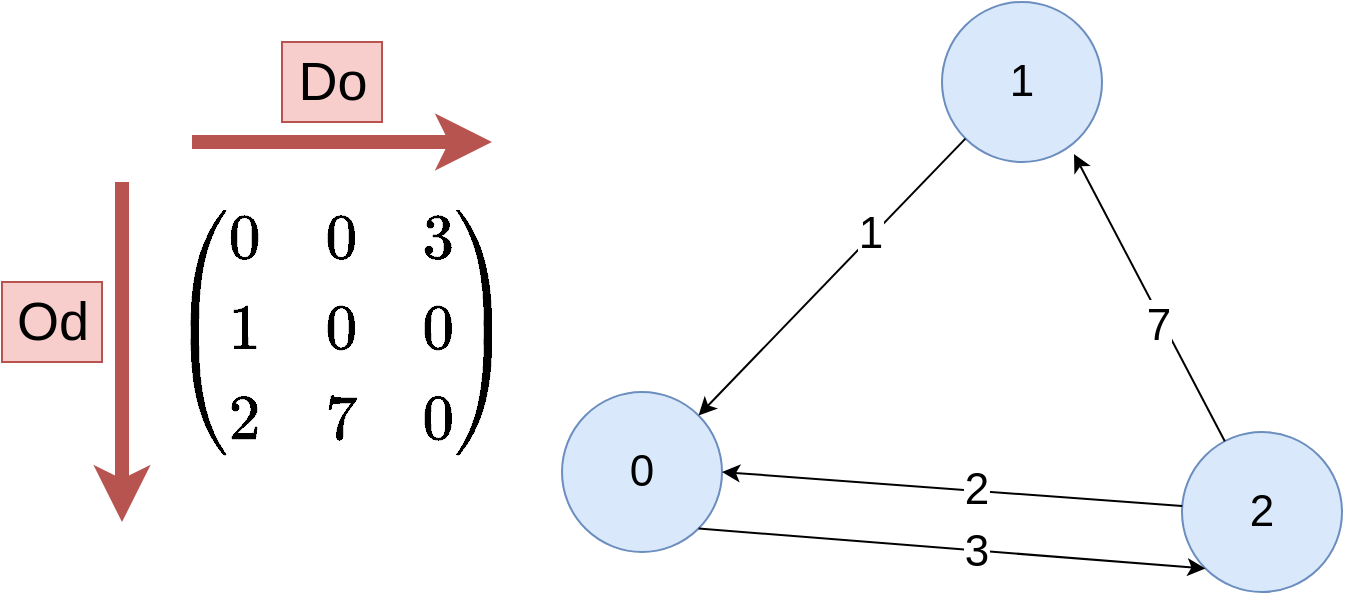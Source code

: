 <mxfile version="12.9.14" type="device"><diagram id="F5SlnarNTD6vPMD6A_iI" name="Page-1"><mxGraphModel dx="2062" dy="1073" grid="1" gridSize="10" guides="1" tooltips="1" connect="1" arrows="1" fold="1" page="1" pageScale="1" pageWidth="770" pageHeight="450" math="1" shadow="0"><root><mxCell id="0"/><mxCell id="1" parent="0"/><mxCell id="_x4jTO2taaBRas3P-59p-1" value="$$&lt;br style=&quot;font-size: 27px;&quot;&gt;\begin{pmatrix}&lt;br style=&quot;font-size: 27px;&quot;&gt;0 &amp;amp; 0 &amp;amp; 3 \\&lt;br style=&quot;font-size: 27px;&quot;&gt;1 &amp;amp; 0 &amp;amp; 0 \\&lt;br style=&quot;font-size: 27px;&quot;&gt;2 &amp;amp; 7 &amp;amp; 0&lt;br style=&quot;font-size: 27px;&quot;&gt;\end{pmatrix}$$" style="rounded=1;whiteSpace=wrap;html=1;fontSize=27;strokeColor=none;" parent="1" vertex="1"><mxGeometry x="140" y="150" width="180" height="150" as="geometry"/></mxCell><mxCell id="_x4jTO2taaBRas3P-59p-2" value="1" style="ellipse;whiteSpace=wrap;html=1;aspect=fixed;fontSize=22;fillColor=#dae8fc;strokeColor=#6c8ebf;" parent="1" vertex="1"><mxGeometry x="530" y="60" width="80" height="80" as="geometry"/></mxCell><mxCell id="_x4jTO2taaBRas3P-59p-3" value="2" style="ellipse;whiteSpace=wrap;html=1;aspect=fixed;fontSize=22;fillColor=#dae8fc;strokeColor=#6c8ebf;" parent="1" vertex="1"><mxGeometry x="650" y="275" width="80" height="80" as="geometry"/></mxCell><mxCell id="_x4jTO2taaBRas3P-59p-4" value="0" style="ellipse;whiteSpace=wrap;html=1;aspect=fixed;fontSize=22;fillColor=#dae8fc;strokeColor=#6c8ebf;" parent="1" vertex="1"><mxGeometry x="340" y="255" width="80" height="80" as="geometry"/></mxCell><mxCell id="_x4jTO2taaBRas3P-59p-5" value="" style="endArrow=classic;html=1;exitX=0;exitY=1;exitDx=0;exitDy=0;entryX=1;entryY=0;entryDx=0;entryDy=0;fontSize=22;" parent="1" source="_x4jTO2taaBRas3P-59p-2" target="_x4jTO2taaBRas3P-59p-4" edge="1"><mxGeometry width="50" height="50" relative="1" as="geometry"><mxPoint x="490" y="155" as="sourcePoint"/><mxPoint x="540" y="105" as="targetPoint"/></mxGeometry></mxCell><mxCell id="_x4jTO2taaBRas3P-59p-6" value="1" style="text;html=1;align=center;verticalAlign=middle;resizable=0;points=[];labelBackgroundColor=#ffffff;fontSize=22;" parent="_x4jTO2taaBRas3P-59p-5" vertex="1" connectable="0"><mxGeometry x="-0.298" y="-1" relative="1" as="geometry"><mxPoint as="offset"/></mxGeometry></mxCell><mxCell id="_x4jTO2taaBRas3P-59p-7" value="" style="endArrow=classic;html=1;entryX=1;entryY=0.5;entryDx=0;entryDy=0;fontSize=22;" parent="1" source="_x4jTO2taaBRas3P-59p-3" target="_x4jTO2taaBRas3P-59p-4" edge="1"><mxGeometry width="50" height="50" relative="1" as="geometry"><mxPoint x="490" y="155" as="sourcePoint"/><mxPoint x="540" y="105" as="targetPoint"/><Array as="points"/></mxGeometry></mxCell><mxCell id="_x4jTO2taaBRas3P-59p-8" value="2" style="text;html=1;align=center;verticalAlign=middle;resizable=0;points=[];labelBackgroundColor=#ffffff;fontSize=22;" parent="_x4jTO2taaBRas3P-59p-7" vertex="1" connectable="0"><mxGeometry x="-0.104" y="-1" relative="1" as="geometry"><mxPoint as="offset"/></mxGeometry></mxCell><mxCell id="_x4jTO2taaBRas3P-59p-9" value="" style="endArrow=classic;html=1;entryX=0.825;entryY=0.95;entryDx=0;entryDy=0;entryPerimeter=0;fontSize=22;" parent="1" source="_x4jTO2taaBRas3P-59p-3" target="_x4jTO2taaBRas3P-59p-2" edge="1"><mxGeometry width="50" height="50" relative="1" as="geometry"><mxPoint x="690" y="215" as="sourcePoint"/><mxPoint x="740" y="165" as="targetPoint"/></mxGeometry></mxCell><mxCell id="_x4jTO2taaBRas3P-59p-10" value="7" style="text;html=1;align=center;verticalAlign=middle;resizable=0;points=[];labelBackgroundColor=#ffffff;fontSize=22;" parent="_x4jTO2taaBRas3P-59p-9" vertex="1" connectable="0"><mxGeometry x="-0.18" y="3" relative="1" as="geometry"><mxPoint as="offset"/></mxGeometry></mxCell><mxCell id="_x4jTO2taaBRas3P-59p-11" value="" style="endArrow=classic;html=1;entryX=0;entryY=1;entryDx=0;entryDy=0;exitX=1;exitY=1;exitDx=0;exitDy=0;fontSize=22;" parent="1" source="_x4jTO2taaBRas3P-59p-4" target="_x4jTO2taaBRas3P-59p-3" edge="1"><mxGeometry width="50" height="50" relative="1" as="geometry"><mxPoint x="410" y="445" as="sourcePoint"/><mxPoint x="460" y="395" as="targetPoint"/></mxGeometry></mxCell><mxCell id="_x4jTO2taaBRas3P-59p-12" value="3" style="text;html=1;align=center;verticalAlign=middle;resizable=0;points=[];labelBackgroundColor=#ffffff;fontSize=22;" parent="_x4jTO2taaBRas3P-59p-11" vertex="1" connectable="0"><mxGeometry x="0.093" y="-1" relative="1" as="geometry"><mxPoint as="offset"/></mxGeometry></mxCell><mxCell id="_x4jTO2taaBRas3P-59p-13" value="" style="endArrow=classic;html=1;fontSize=27;fillColor=#f8cecc;strokeColor=#b85450;strokeWidth=7;" parent="1" edge="1"><mxGeometry width="50" height="50" relative="1" as="geometry"><mxPoint x="120" y="150" as="sourcePoint"/><mxPoint x="120" y="320" as="targetPoint"/></mxGeometry></mxCell><mxCell id="_x4jTO2taaBRas3P-59p-16" value="Od" style="text;html=1;align=center;verticalAlign=middle;resizable=0;points=[];autosize=1;fontSize=27;fillColor=#f8cecc;strokeColor=#b85450;" parent="1" vertex="1"><mxGeometry x="60" y="200" width="50" height="40" as="geometry"/></mxCell><mxCell id="_x4jTO2taaBRas3P-59p-17" value="" style="endArrow=classic;html=1;strokeWidth=7;fontSize=27;fillColor=#f8cecc;strokeColor=#b85450;" parent="1" edge="1"><mxGeometry width="50" height="50" relative="1" as="geometry"><mxPoint x="155" y="130" as="sourcePoint"/><mxPoint x="305" y="130" as="targetPoint"/></mxGeometry></mxCell><mxCell id="_x4jTO2taaBRas3P-59p-18" value="Do" style="text;html=1;align=center;verticalAlign=middle;resizable=0;points=[];autosize=1;fontSize=27;fillColor=#f8cecc;strokeColor=#b85450;" parent="1" vertex="1"><mxGeometry x="200" y="80" width="50" height="40" as="geometry"/></mxCell></root></mxGraphModel></diagram></mxfile>